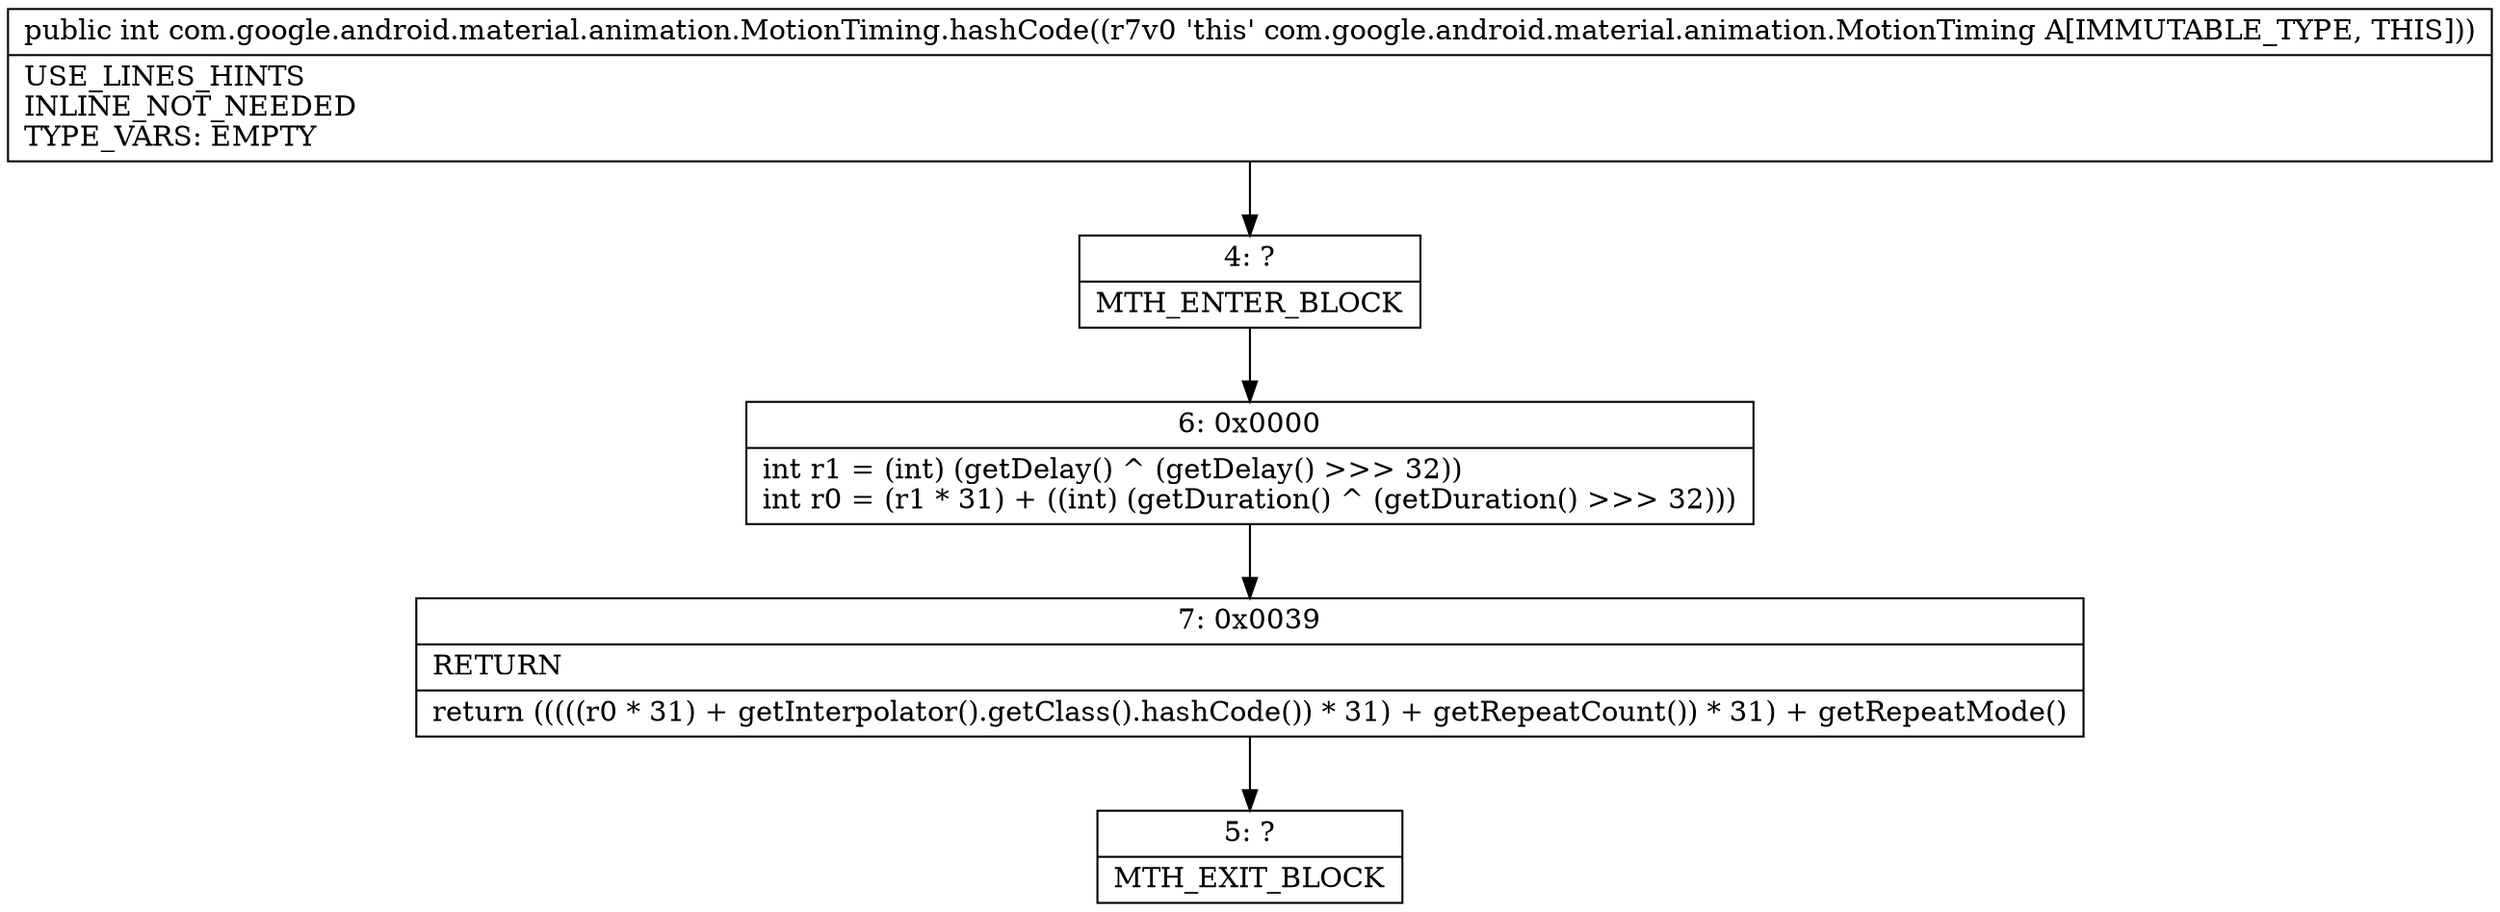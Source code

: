 digraph "CFG forcom.google.android.material.animation.MotionTiming.hashCode()I" {
Node_4 [shape=record,label="{4\:\ ?|MTH_ENTER_BLOCK\l}"];
Node_6 [shape=record,label="{6\:\ 0x0000|int r1 = (int) (getDelay() ^ (getDelay() \>\>\> 32))\lint r0 = (r1 * 31) + ((int) (getDuration() ^ (getDuration() \>\>\> 32)))\l}"];
Node_7 [shape=record,label="{7\:\ 0x0039|RETURN\l|return (((((r0 * 31) + getInterpolator().getClass().hashCode()) * 31) + getRepeatCount()) * 31) + getRepeatMode()\l}"];
Node_5 [shape=record,label="{5\:\ ?|MTH_EXIT_BLOCK\l}"];
MethodNode[shape=record,label="{public int com.google.android.material.animation.MotionTiming.hashCode((r7v0 'this' com.google.android.material.animation.MotionTiming A[IMMUTABLE_TYPE, THIS]))  | USE_LINES_HINTS\lINLINE_NOT_NEEDED\lTYPE_VARS: EMPTY\l}"];
MethodNode -> Node_4;Node_4 -> Node_6;
Node_6 -> Node_7;
Node_7 -> Node_5;
}

